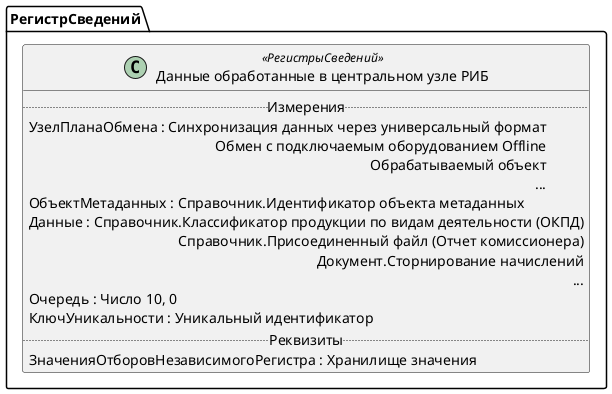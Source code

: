 ﻿@startuml ДанныеОбработанныеВЦентральномУзлеРИБ
'!include templates.wsd
'..\include templates.wsd
class РегистрСведений.ДанныеОбработанныеВЦентральномУзлеРИБ as "Данные обработанные в центральном узле РИБ" <<РегистрыСведений>>
{
..Измерения..
УзелПланаОбмена : Синхронизация данных через универсальный формат\rОбмен с подключаемым оборудованием Offline\rОбрабатываемый объект\r...
ОбъектМетаданных : Справочник.Идентификатор объекта метаданных
Данные : Справочник.Классификатор продукции по видам деятельности (ОКПД)\rСправочник.Присоединенный файл (Отчет комиссионера)\rДокумент.Сторнирование начислений\r...
Очередь : Число 10, 0
КлючУникальности : Уникальный идентификатор
..Реквизиты..
ЗначенияОтборовНезависимогоРегистра : Хранилище значения
}
@enduml
